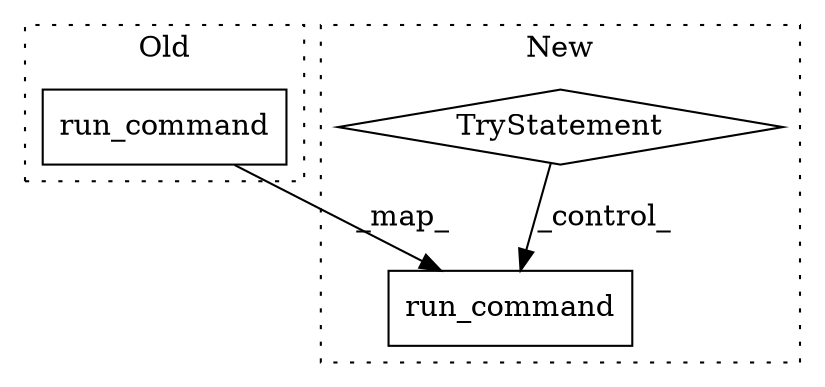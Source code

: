 digraph G {
subgraph cluster0 {
1 [label="run_command" a="32" s="11012,11041" l="12,1" shape="box"];
label = "Old";
style="dotted";
}
subgraph cluster1 {
2 [label="run_command" a="32" s="11081,11115" l="12,1" shape="box"];
3 [label="TryStatement" a="54" s="11036" l="4" shape="diamond"];
label = "New";
style="dotted";
}
1 -> 2 [label="_map_"];
3 -> 2 [label="_control_"];
}